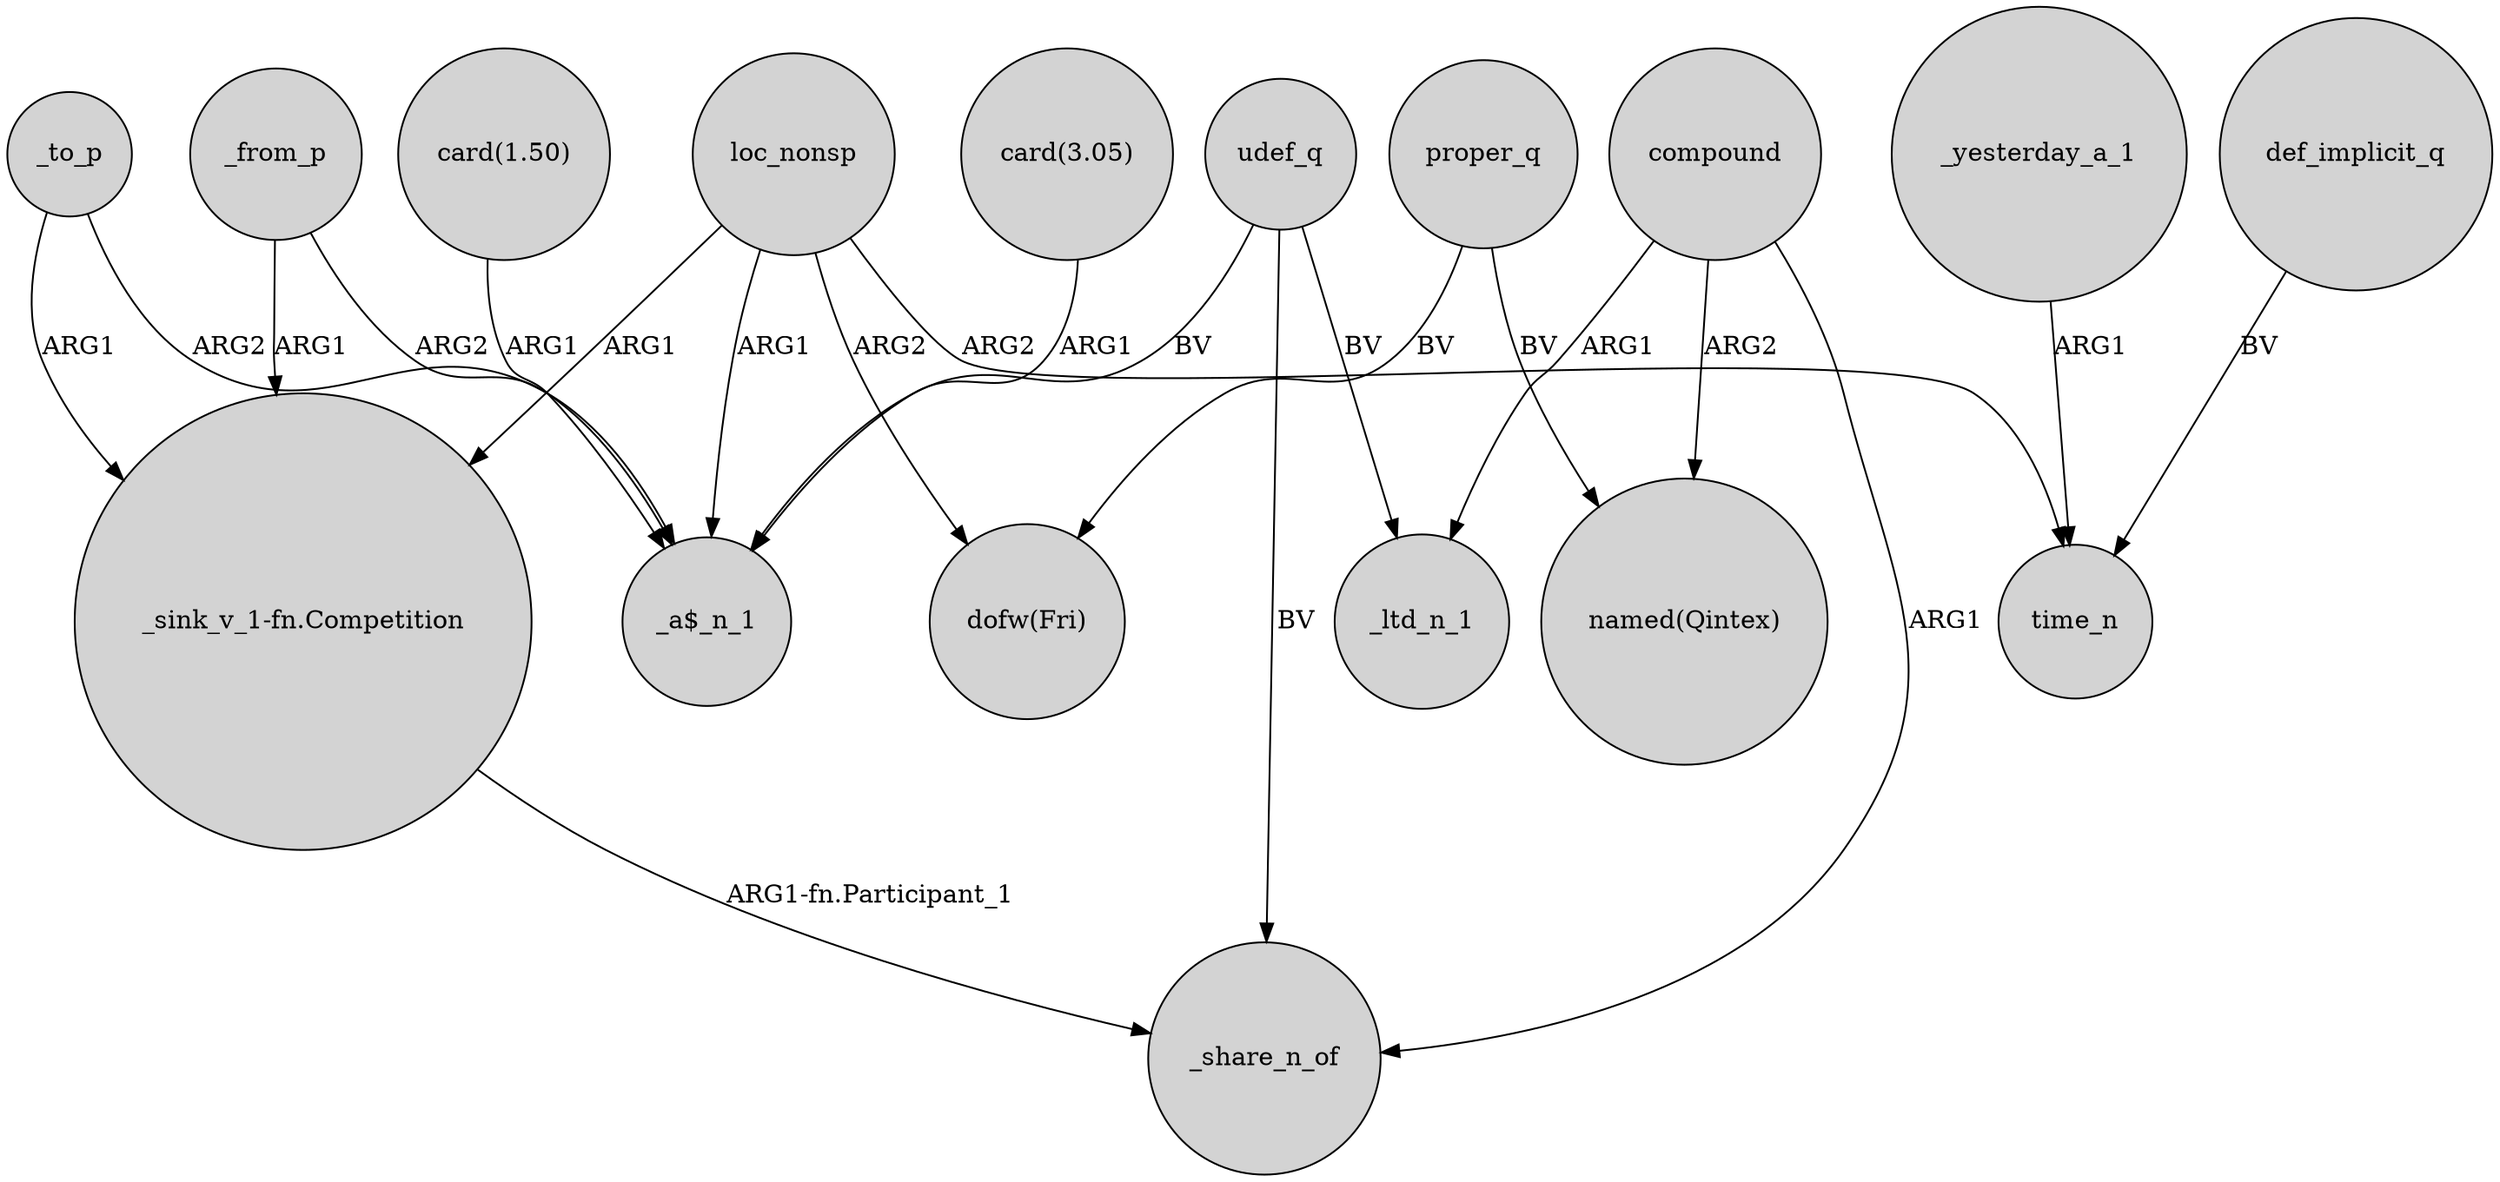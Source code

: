 digraph {
	node [shape=circle style=filled]
	proper_q -> "dofw(Fri)" [label=BV]
	_to_p -> "_a$_n_1" [label=ARG2]
	_from_p -> "_a$_n_1" [label=ARG2]
	_from_p -> "_sink_v_1-fn.Competition" [label=ARG1]
	"card(1.50)" -> "_a$_n_1" [label=ARG1]
	compound -> _share_n_of [label=ARG1]
	loc_nonsp -> "dofw(Fri)" [label=ARG2]
	"_sink_v_1-fn.Competition" -> _share_n_of [label="ARG1-fn.Participant_1"]
	_yesterday_a_1 -> time_n [label=ARG1]
	compound -> _ltd_n_1 [label=ARG1]
	_to_p -> "_sink_v_1-fn.Competition" [label=ARG1]
	"card(3.05)" -> "_a$_n_1" [label=ARG1]
	udef_q -> _share_n_of [label=BV]
	loc_nonsp -> "_a$_n_1" [label=ARG1]
	compound -> "named(Qintex)" [label=ARG2]
	proper_q -> "named(Qintex)" [label=BV]
	loc_nonsp -> "_sink_v_1-fn.Competition" [label=ARG1]
	loc_nonsp -> time_n [label=ARG2]
	udef_q -> _ltd_n_1 [label=BV]
	def_implicit_q -> time_n [label=BV]
	udef_q -> "_a$_n_1" [label=BV]
}
